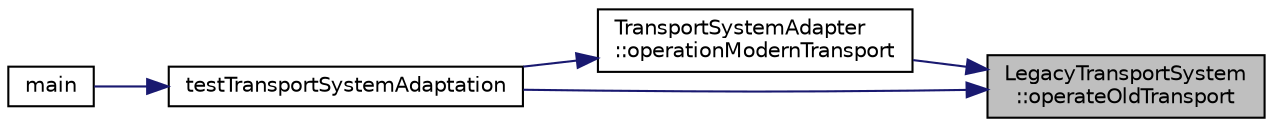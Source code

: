 digraph "LegacyTransportSystem::operateOldTransport"
{
 // LATEX_PDF_SIZE
  edge [fontname="Helvetica",fontsize="10",labelfontname="Helvetica",labelfontsize="10"];
  node [fontname="Helvetica",fontsize="10",shape=record];
  rankdir="RL";
  Node1 [label="LegacyTransportSystem\l::operateOldTransport",height=0.2,width=0.4,color="black", fillcolor="grey75", style="filled", fontcolor="black",tooltip="Operates the legacy transport."];
  Node1 -> Node2 [dir="back",color="midnightblue",fontsize="10",style="solid",fontname="Helvetica"];
  Node2 [label="TransportSystemAdapter\l::operationModernTransport",height=0.2,width=0.4,color="black", fillcolor="white", style="filled",URL="$classTransportSystemAdapter.html#a7fa6f1a8cf4fdd2183158b83cb777548",tooltip="Adapts the legacy transport operation to modern format."];
  Node2 -> Node3 [dir="back",color="midnightblue",fontsize="10",style="solid",fontname="Helvetica"];
  Node3 [label="testTransportSystemAdaptation",height=0.2,width=0.4,color="black", fillcolor="white", style="filled",URL="$main_8cpp.html#a1aff7a21fb7cc013dc819fb6c9e16824",tooltip=" "];
  Node3 -> Node4 [dir="back",color="midnightblue",fontsize="10",style="solid",fontname="Helvetica"];
  Node4 [label="main",height=0.2,width=0.4,color="black", fillcolor="white", style="filled",URL="$main_8cpp.html#ae66f6b31b5ad750f1fe042a706a4e3d4",tooltip="Main program entry point."];
  Node1 -> Node3 [dir="back",color="midnightblue",fontsize="10",style="solid",fontname="Helvetica"];
}
